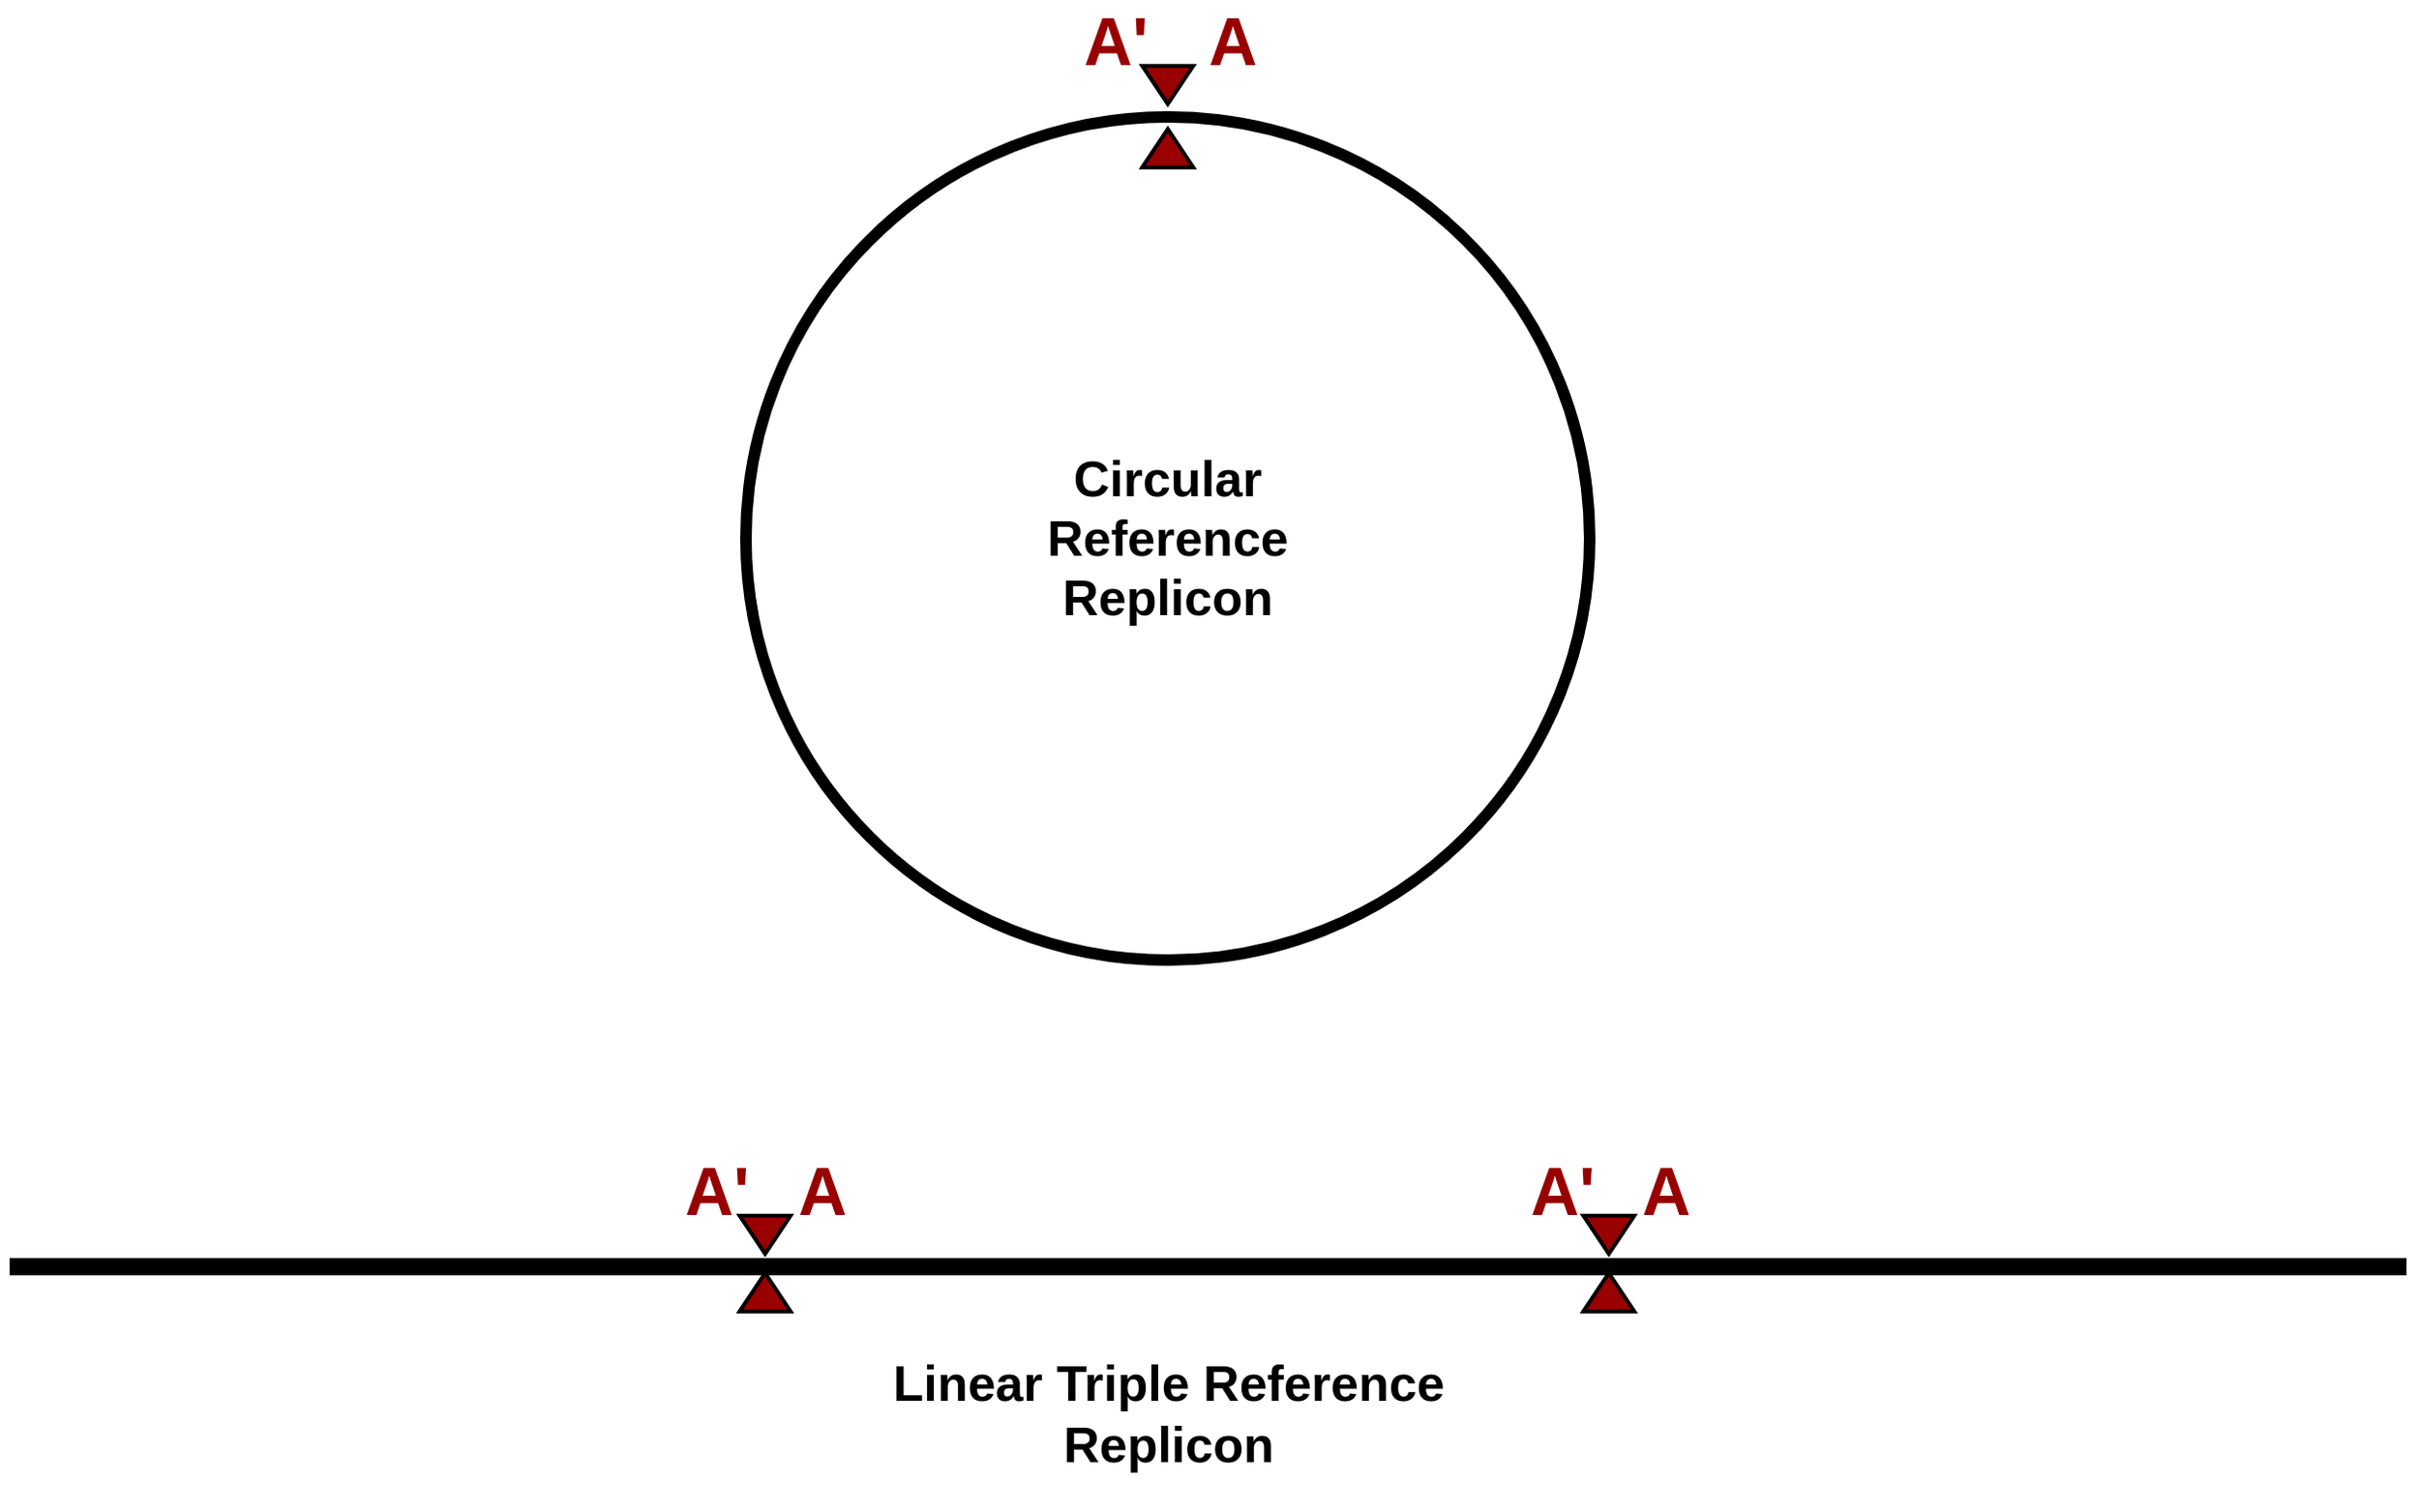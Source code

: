 <mxfile version="14.6.3" type="github">
  <diagram id="RIq3hGrc--Jxum7is6in" name="Page-1">
    <mxGraphModel dx="2858" dy="1093" grid="1" gridSize="10" guides="1" tooltips="1" connect="1" arrows="1" fold="1" page="1" pageScale="1" pageWidth="827" pageHeight="1169" math="0" shadow="0">
      <root>
        <mxCell id="0" />
        <mxCell id="1" parent="0" />
        <mxCell id="DHN71JKNqXYbLNceG395-1" value="" style="ellipse;whiteSpace=wrap;html=1;aspect=fixed;fillColor=none;strokeWidth=6;" vertex="1" parent="1">
          <mxGeometry x="194" y="80" width="440" height="440" as="geometry" />
        </mxCell>
        <mxCell id="DHN71JKNqXYbLNceG395-2" value="&lt;b&gt;&lt;font style=&quot;font-size: 26px&quot;&gt;Circular&lt;br&gt;Reference Replicon&lt;/font&gt;&lt;/b&gt;" style="text;html=1;strokeColor=none;fillColor=none;align=center;verticalAlign=middle;whiteSpace=wrap;rounded=0;" vertex="1" parent="1">
          <mxGeometry x="332" y="250" width="164" height="100" as="geometry" />
        </mxCell>
        <mxCell id="DHN71JKNqXYbLNceG395-3" value="" style="triangle;whiteSpace=wrap;html=1;strokeWidth=2;rotation=90;fillColor=#990000;" vertex="1" parent="1">
          <mxGeometry x="404" y="50" width="20" height="26.67" as="geometry" />
        </mxCell>
        <mxCell id="DHN71JKNqXYbLNceG395-8" value="" style="triangle;whiteSpace=wrap;html=1;strokeWidth=2;rotation=-90;fillColor=#990000;" vertex="1" parent="1">
          <mxGeometry x="404" y="83" width="20" height="26.67" as="geometry" />
        </mxCell>
        <mxCell id="DHN71JKNqXYbLNceG395-10" value="" style="endArrow=none;html=1;strokeWidth=9;" edge="1" parent="1">
          <mxGeometry width="50" height="50" relative="1" as="geometry">
            <mxPoint x="-190" y="680" as="sourcePoint" />
            <mxPoint x="1060" y="680" as="targetPoint" />
          </mxGeometry>
        </mxCell>
        <mxCell id="DHN71JKNqXYbLNceG395-13" value="" style="triangle;whiteSpace=wrap;html=1;strokeWidth=2;rotation=90;fillColor=#990000;" vertex="1" parent="1">
          <mxGeometry x="194" y="650" width="20" height="26.67" as="geometry" />
        </mxCell>
        <mxCell id="DHN71JKNqXYbLNceG395-14" value="" style="triangle;whiteSpace=wrap;html=1;strokeWidth=2;rotation=90;fillColor=#990000;" vertex="1" parent="1">
          <mxGeometry x="634" y="650" width="20" height="26.67" as="geometry" />
        </mxCell>
        <mxCell id="DHN71JKNqXYbLNceG395-15" value="" style="triangle;whiteSpace=wrap;html=1;strokeWidth=2;rotation=-90;fillColor=#990000;" vertex="1" parent="1">
          <mxGeometry x="194" y="680" width="20" height="26.67" as="geometry" />
        </mxCell>
        <mxCell id="DHN71JKNqXYbLNceG395-16" value="" style="triangle;whiteSpace=wrap;html=1;strokeWidth=2;rotation=-90;fillColor=#990000;" vertex="1" parent="1">
          <mxGeometry x="634" y="680" width="20" height="26.67" as="geometry" />
        </mxCell>
        <mxCell id="DHN71JKNqXYbLNceG395-17" value="&lt;b&gt;&lt;font style=&quot;font-size: 26px&quot;&gt;Linear Triple Reference Replicon&lt;/font&gt;&lt;/b&gt;" style="text;html=1;strokeColor=none;fillColor=none;align=center;verticalAlign=middle;whiteSpace=wrap;rounded=0;" vertex="1" parent="1">
          <mxGeometry x="239.5" y="706.67" width="349" height="100" as="geometry" />
        </mxCell>
        <mxCell id="DHN71JKNqXYbLNceG395-18" value="&lt;font size=&quot;1&quot; color=&quot;#990000&quot;&gt;&lt;b style=&quot;font-size: 35px&quot;&gt;A&#39;&lt;/b&gt;&lt;/font&gt;" style="text;html=1;strokeColor=none;fillColor=none;align=center;verticalAlign=middle;whiteSpace=wrap;rounded=0;" vertex="1" parent="1">
          <mxGeometry x="367" y="30" width="40" height="20" as="geometry" />
        </mxCell>
        <mxCell id="DHN71JKNqXYbLNceG395-19" value="&lt;font size=&quot;1&quot; color=&quot;#990000&quot;&gt;&lt;b style=&quot;font-size: 35px&quot;&gt;A&lt;/b&gt;&lt;/font&gt;" style="text;html=1;strokeColor=none;fillColor=none;align=center;verticalAlign=middle;whiteSpace=wrap;rounded=0;" vertex="1" parent="1">
          <mxGeometry x="428" y="30" width="40" height="20" as="geometry" />
        </mxCell>
        <mxCell id="DHN71JKNqXYbLNceG395-21" value="&lt;font size=&quot;1&quot; color=&quot;#990000&quot;&gt;&lt;b style=&quot;font-size: 35px&quot;&gt;A&#39;&lt;/b&gt;&lt;/font&gt;" style="text;html=1;strokeColor=none;fillColor=none;align=center;verticalAlign=middle;whiteSpace=wrap;rounded=0;" vertex="1" parent="1">
          <mxGeometry x="159" y="630" width="40" height="20" as="geometry" />
        </mxCell>
        <mxCell id="DHN71JKNqXYbLNceG395-22" value="&lt;font size=&quot;1&quot; color=&quot;#990000&quot;&gt;&lt;b style=&quot;font-size: 35px&quot;&gt;A&#39;&lt;/b&gt;&lt;/font&gt;" style="text;html=1;strokeColor=none;fillColor=none;align=center;verticalAlign=middle;whiteSpace=wrap;rounded=0;" vertex="1" parent="1">
          <mxGeometry x="600" y="630" width="40" height="20" as="geometry" />
        </mxCell>
        <mxCell id="DHN71JKNqXYbLNceG395-23" value="&lt;font size=&quot;1&quot; color=&quot;#990000&quot;&gt;&lt;b style=&quot;font-size: 35px&quot;&gt;A&lt;/b&gt;&lt;/font&gt;" style="text;html=1;strokeColor=none;fillColor=none;align=center;verticalAlign=middle;whiteSpace=wrap;rounded=0;" vertex="1" parent="1">
          <mxGeometry x="214" y="630" width="40" height="20" as="geometry" />
        </mxCell>
        <mxCell id="DHN71JKNqXYbLNceG395-24" value="&lt;font size=&quot;1&quot; color=&quot;#990000&quot;&gt;&lt;b style=&quot;font-size: 35px&quot;&gt;A&lt;/b&gt;&lt;/font&gt;" style="text;html=1;strokeColor=none;fillColor=none;align=center;verticalAlign=middle;whiteSpace=wrap;rounded=0;" vertex="1" parent="1">
          <mxGeometry x="654" y="630" width="40" height="20" as="geometry" />
        </mxCell>
      </root>
    </mxGraphModel>
  </diagram>
</mxfile>
